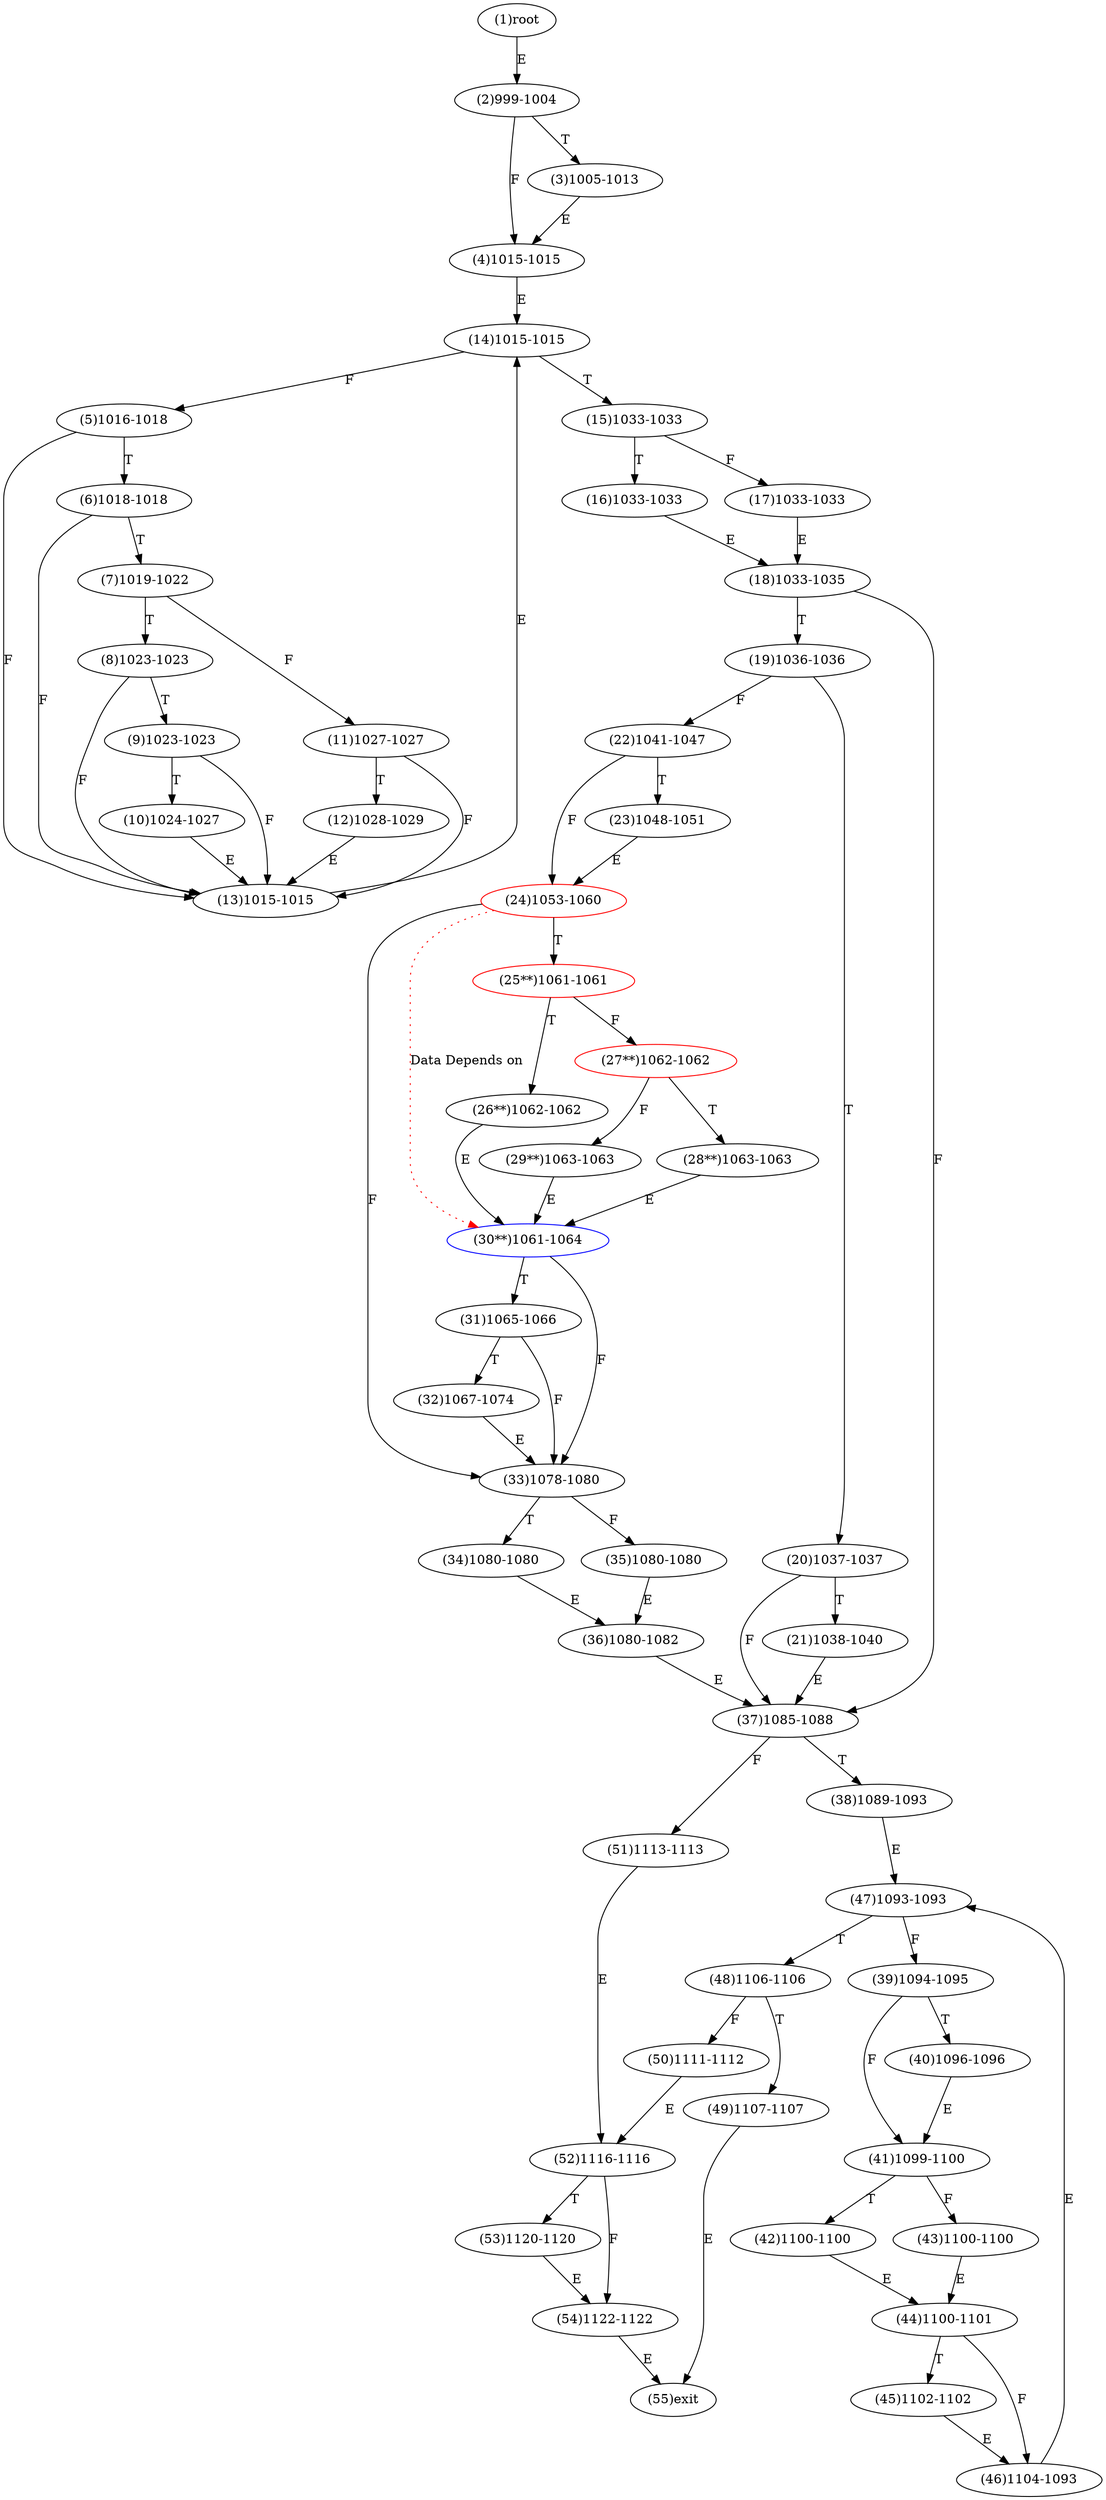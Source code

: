digraph "" { 
1[ label="(1)root"];
2[ label="(2)999-1004"];
3[ label="(3)1005-1013"];
4[ label="(4)1015-1015"];
5[ label="(5)1016-1018"];
6[ label="(6)1018-1018"];
7[ label="(7)1019-1022"];
8[ label="(8)1023-1023"];
9[ label="(9)1023-1023"];
10[ label="(10)1024-1027"];
11[ label="(11)1027-1027"];
12[ label="(12)1028-1029"];
13[ label="(13)1015-1015"];
14[ label="(14)1015-1015"];
15[ label="(15)1033-1033"];
17[ label="(17)1033-1033"];
16[ label="(16)1033-1033"];
19[ label="(19)1036-1036"];
18[ label="(18)1033-1035"];
21[ label="(21)1038-1040"];
20[ label="(20)1037-1037"];
23[ label="(23)1048-1051"];
22[ label="(22)1041-1047"];
25[ label="(25**)1061-1061",color=red];
24[ label="(24)1053-1060",color=red];
27[ label="(27**)1062-1062",color=red];
26[ label="(26**)1062-1062"];
29[ label="(29**)1063-1063"];
28[ label="(28**)1063-1063"];
31[ label="(31)1065-1066"];
30[ label="(30**)1061-1064",color=blue];
34[ label="(34)1080-1080"];
35[ label="(35)1080-1080"];
32[ label="(32)1067-1074"];
33[ label="(33)1078-1080"];
38[ label="(38)1089-1093"];
39[ label="(39)1094-1095"];
36[ label="(36)1080-1082"];
37[ label="(37)1085-1088"];
42[ label="(42)1100-1100"];
43[ label="(43)1100-1100"];
40[ label="(40)1096-1096"];
41[ label="(41)1099-1100"];
46[ label="(46)1104-1093"];
47[ label="(47)1093-1093"];
44[ label="(44)1100-1101"];
45[ label="(45)1102-1102"];
51[ label="(51)1113-1113"];
50[ label="(50)1111-1112"];
49[ label="(49)1107-1107"];
48[ label="(48)1106-1106"];
55[ label="(55)exit"];
54[ label="(54)1122-1122"];
53[ label="(53)1120-1120"];
52[ label="(52)1116-1116"];
1->2[ label="E"];
2->4[ label="F"];
2->3[ label="T"];
3->4[ label="E"];
4->14[ label="E"];
5->13[ label="F"];
5->6[ label="T"];
6->13[ label="F"];
6->7[ label="T"];
7->11[ label="F"];
7->8[ label="T"];
8->13[ label="F"];
8->9[ label="T"];
9->13[ label="F"];
9->10[ label="T"];
10->13[ label="E"];
11->13[ label="F"];
11->12[ label="T"];
12->13[ label="E"];
13->14[ label="E"];
14->5[ label="F"];
14->15[ label="T"];
15->17[ label="F"];
15->16[ label="T"];
16->18[ label="E"];
17->18[ label="E"];
18->37[ label="F"];
18->19[ label="T"];
19->22[ label="F"];
19->20[ label="T"];
20->37[ label="F"];
20->21[ label="T"];
21->37[ label="E"];
22->24[ label="F"];
22->23[ label="T"];
23->24[ label="E"];
24->33[ label="F"];
24->25[ label="T"];
25->27[ label="F"];
25->26[ label="T"];
26->30[ label="E"];
27->29[ label="F"];
27->28[ label="T"];
28->30[ label="E"];
29->30[ label="E"];
30->33[ label="F"];
30->31[ label="T"];
31->33[ label="F"];
31->32[ label="T"];
32->33[ label="E"];
33->35[ label="F"];
33->34[ label="T"];
34->36[ label="E"];
35->36[ label="E"];
36->37[ label="E"];
37->51[ label="F"];
37->38[ label="T"];
38->47[ label="E"];
39->41[ label="F"];
39->40[ label="T"];
40->41[ label="E"];
41->43[ label="F"];
41->42[ label="T"];
42->44[ label="E"];
43->44[ label="E"];
44->46[ label="F"];
44->45[ label="T"];
45->46[ label="E"];
46->47[ label="E"];
47->39[ label="F"];
47->48[ label="T"];
48->50[ label="F"];
48->49[ label="T"];
49->55[ label="E"];
50->52[ label="E"];
51->52[ label="E"];
52->54[ label="F"];
52->53[ label="T"];
53->54[ label="E"];
54->55[ label="E"];
24->30[ color="red" label="Data Depends on" style = dotted ];
}